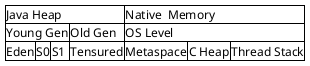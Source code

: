 @startsalt
{#

Java Heap | * | * | * | Native  Memory | * | *
Young Gen | *  | *  | Old Gen | OS Level | * | *
Eden | S0 | S1 | Tensured | Metaspace | C Heap | Thread Stack

}
@endsalt